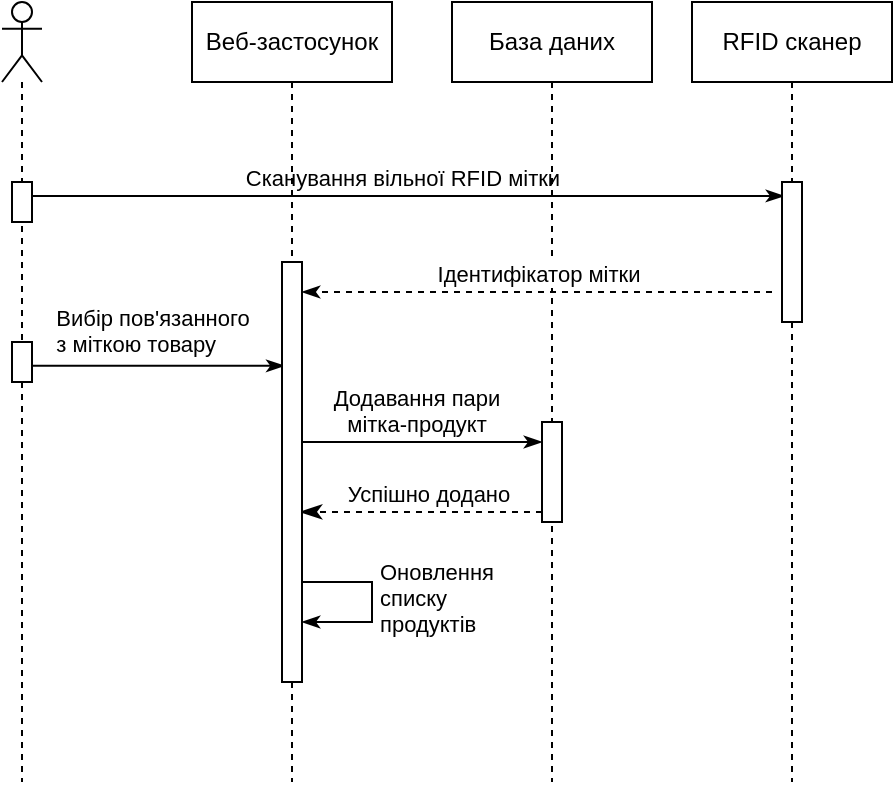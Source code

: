 <mxfile version="12.3.9" type="device" pages="1"><diagram id="11mvGvtaKFrbVYMu2Vqn" name="Page-1"><mxGraphModel dx="2249" dy="745" grid="1" gridSize="10" guides="1" tooltips="1" connect="1" arrows="1" fold="1" page="1" pageScale="1" pageWidth="827" pageHeight="1169" math="0" shadow="0"><root><mxCell id="0"/><mxCell id="1" parent="0"/><mxCell id="BQjHS3zT5pgYZVOOXINB-30" value="Оновлення &lt;br&gt;списку &lt;br&gt;продуктів" style="edgeStyle=orthogonalEdgeStyle;html=1;align=left;spacingLeft=2;endArrow=classicThin;rounded=0;endFill=1;" parent="1" edge="1"><mxGeometry relative="1" as="geometry"><mxPoint x="100" y="360" as="sourcePoint"/><Array as="points"><mxPoint x="140" y="360"/><mxPoint x="140" y="380"/><mxPoint x="105" y="380"/></Array><mxPoint x="105" y="380" as="targetPoint"/></mxGeometry></mxCell><mxCell id="BQjHS3zT5pgYZVOOXINB-27" value="Додавання пари &lt;br&gt;мітка-продукт" style="html=1;verticalAlign=bottom;endArrow=classicThin;entryX=0;entryY=0;endFill=1;" parent="1" edge="1"><mxGeometry relative="1" as="geometry"><mxPoint x="99.81" y="290" as="sourcePoint"/><mxPoint x="225" y="290" as="targetPoint"/></mxGeometry></mxCell><mxCell id="BQjHS3zT5pgYZVOOXINB-28" value="Успішно додано" style="html=1;verticalAlign=bottom;endArrow=classicThin;dashed=1;endSize=8;exitX=0.6;exitY=0.9;exitDx=0;exitDy=0;exitPerimeter=0;endFill=1;entryX=0.9;entryY=0.595;entryDx=0;entryDy=0;entryPerimeter=0;" parent="1" source="BQjHS3zT5pgYZVOOXINB-26" target="BQjHS3zT5pgYZVOOXINB-29" edge="1"><mxGeometry relative="1" as="geometry"><mxPoint x="155" y="386" as="targetPoint"/></mxGeometry></mxCell><mxCell id="BQjHS3zT5pgYZVOOXINB-20" value="&lt;div style=&quot;text-align: left&quot;&gt;Сканування вільної RFID мітки&lt;/div&gt;" style="html=1;verticalAlign=bottom;endArrow=classicThin;entryX=0.5;entryY=0.152;entryDx=0;entryDy=0;entryPerimeter=0;endFill=1;" parent="1" edge="1"><mxGeometry width="80" relative="1" as="geometry"><mxPoint x="-35.19" y="166.992" as="sourcePoint"/><mxPoint x="346" y="166.992" as="targetPoint"/></mxGeometry></mxCell><mxCell id="BQjHS3zT5pgYZVOOXINB-24" value="&lt;div style=&quot;text-align: left&quot;&gt;Вибір пов'язанного &lt;br&gt;з міткою товару&lt;/div&gt;" style="html=1;verticalAlign=bottom;endArrow=classicThin;entryX=0.119;entryY=0.624;entryDx=0;entryDy=0;entryPerimeter=0;endFill=1;" parent="1" edge="1"><mxGeometry x="-0.049" y="2" width="80" relative="1" as="geometry"><mxPoint x="-29.976" y="251.92" as="sourcePoint"/><mxPoint x="96.19" y="251.92" as="targetPoint"/><mxPoint as="offset"/></mxGeometry></mxCell><mxCell id="BQjHS3zT5pgYZVOOXINB-2" value="Веб-застосунок" style="shape=umlLifeline;perimeter=lifelinePerimeter;whiteSpace=wrap;html=1;container=1;collapsible=0;recursiveResize=0;outlineConnect=0;" parent="1" vertex="1"><mxGeometry x="50" y="70" width="100" height="390" as="geometry"/></mxCell><mxCell id="BQjHS3zT5pgYZVOOXINB-5" value="RFID сканер" style="shape=umlLifeline;perimeter=lifelinePerimeter;whiteSpace=wrap;html=1;container=1;collapsible=0;recursiveResize=0;outlineConnect=0;" parent="1" vertex="1"><mxGeometry x="300" y="70" width="100" height="390" as="geometry"/></mxCell><mxCell id="BQjHS3zT5pgYZVOOXINB-31" value="" style="html=1;points=[];perimeter=orthogonalPerimeter;" parent="BQjHS3zT5pgYZVOOXINB-5" vertex="1"><mxGeometry x="45" y="90" width="10" height="70" as="geometry"/></mxCell><mxCell id="BQjHS3zT5pgYZVOOXINB-8" value="База даних" style="shape=umlLifeline;perimeter=lifelinePerimeter;whiteSpace=wrap;html=1;container=1;collapsible=0;recursiveResize=0;outlineConnect=0;" parent="1" vertex="1"><mxGeometry x="180" y="70" width="100" height="390" as="geometry"/></mxCell><mxCell id="BQjHS3zT5pgYZVOOXINB-26" value="" style="html=1;points=[];perimeter=orthogonalPerimeter;" parent="BQjHS3zT5pgYZVOOXINB-8" vertex="1"><mxGeometry x="45" y="210" width="10" height="50" as="geometry"/></mxCell><mxCell id="BQjHS3zT5pgYZVOOXINB-16" value="" style="shape=umlLifeline;participant=umlActor;perimeter=lifelinePerimeter;whiteSpace=wrap;html=1;container=1;collapsible=0;recursiveResize=0;verticalAlign=top;spacingTop=36;labelBackgroundColor=#ffffff;outlineConnect=0;" parent="1" vertex="1"><mxGeometry x="-45" y="70" width="20" height="390" as="geometry"/></mxCell><mxCell id="BQjHS3zT5pgYZVOOXINB-33" value="" style="html=1;points=[];perimeter=orthogonalPerimeter;" parent="BQjHS3zT5pgYZVOOXINB-16" vertex="1"><mxGeometry x="5" y="90" width="10" height="20" as="geometry"/></mxCell><mxCell id="BQjHS3zT5pgYZVOOXINB-34" value="" style="html=1;points=[];perimeter=orthogonalPerimeter;" parent="BQjHS3zT5pgYZVOOXINB-16" vertex="1"><mxGeometry x="5" y="170" width="10" height="20" as="geometry"/></mxCell><mxCell id="BQjHS3zT5pgYZVOOXINB-22" value="Ідентифікатор мітки" style="html=1;verticalAlign=bottom;endArrow=classicThin;dashed=1;endFill=1;" parent="1" edge="1"><mxGeometry relative="1" as="geometry"><mxPoint x="340" y="215" as="sourcePoint"/><mxPoint x="105" y="215" as="targetPoint"/></mxGeometry></mxCell><mxCell id="BQjHS3zT5pgYZVOOXINB-29" value="" style="html=1;points=[];perimeter=orthogonalPerimeter;" parent="1" vertex="1"><mxGeometry x="95" y="200" width="10" height="210" as="geometry"/></mxCell></root></mxGraphModel></diagram></mxfile>